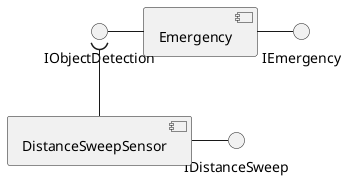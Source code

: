 @startuml Component Design

' interfaces
interface IObjectDetection
interface IDistanceSweep
interface IEmergency

' components
component Emergency
component DistanceSweepSensor

' Component Emergency
Emergency -left- IObjectDetection
Emergency -right- IEmergency

' Component DistanceSweepSensor
DistanceSweepSensor -up-( IObjectDetection
DistanceSweepSensor -right- IDistanceSweep

@enduml
